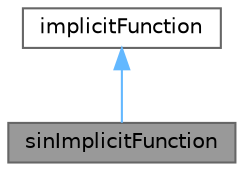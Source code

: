 digraph "sinImplicitFunction"
{
 // LATEX_PDF_SIZE
  bgcolor="transparent";
  edge [fontname=Helvetica,fontsize=10,labelfontname=Helvetica,labelfontsize=10];
  node [fontname=Helvetica,fontsize=10,shape=box,height=0.2,width=0.4];
  Node1 [id="Node000001",label="sinImplicitFunction",height=0.2,width=0.4,color="gray40", fillcolor="grey60", style="filled", fontcolor="black",tooltip="Original code supplied by Henning Scheufler, DLR (2019)"];
  Node2 -> Node1 [id="edge1_Node000001_Node000002",dir="back",color="steelblue1",style="solid",tooltip=" "];
  Node2 [id="Node000002",label="implicitFunction",height=0.2,width=0.4,color="gray40", fillcolor="white", style="filled",URL="$classFoam_1_1implicitFunction.html",tooltip="Base class for implicit functions."];
}
